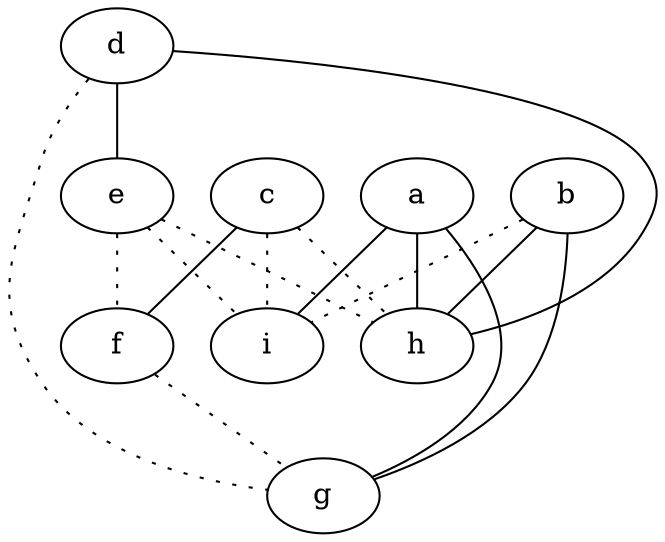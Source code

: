 graph {
a -- g;
a -- h;
a -- i;
b -- g;
b -- h;
b -- i [style=dotted];
c -- f;
c -- h [style=dotted];
c -- i [style=dotted];
d -- e;
d -- g [style=dotted];
d -- h;
e -- f [style=dotted];
e -- h [style=dotted];
e -- i [style=dotted];
f -- g [style=dotted];
}

